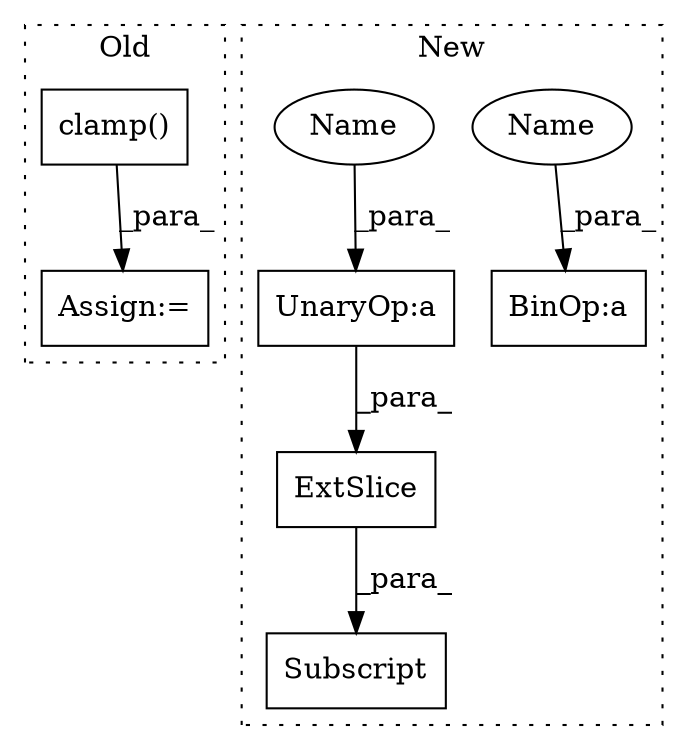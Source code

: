digraph G {
subgraph cluster0 {
1 [label="clamp()" a="75" s="11942,11962" l="12,35" shape="box"];
3 [label="Assign:=" a="68" s="11939" l="3" shape="box"];
label = "Old";
style="dotted";
}
subgraph cluster1 {
2 [label="Subscript" a="63" s="11476,0" l="56,0" shape="box"];
4 [label="ExtSlice" a="85" s="11476" l="15" shape="box"];
5 [label="UnaryOp:a" a="61" s="11505" l="8" shape="box"];
6 [label="BinOp:a" a="82" s="11793" l="3" shape="box"];
7 [label="Name" a="87" s="11796" l="7" shape="ellipse"];
8 [label="Name" a="87" s="11506" l="7" shape="ellipse"];
label = "New";
style="dotted";
}
1 -> 3 [label="_para_"];
4 -> 2 [label="_para_"];
5 -> 4 [label="_para_"];
7 -> 6 [label="_para_"];
8 -> 5 [label="_para_"];
}